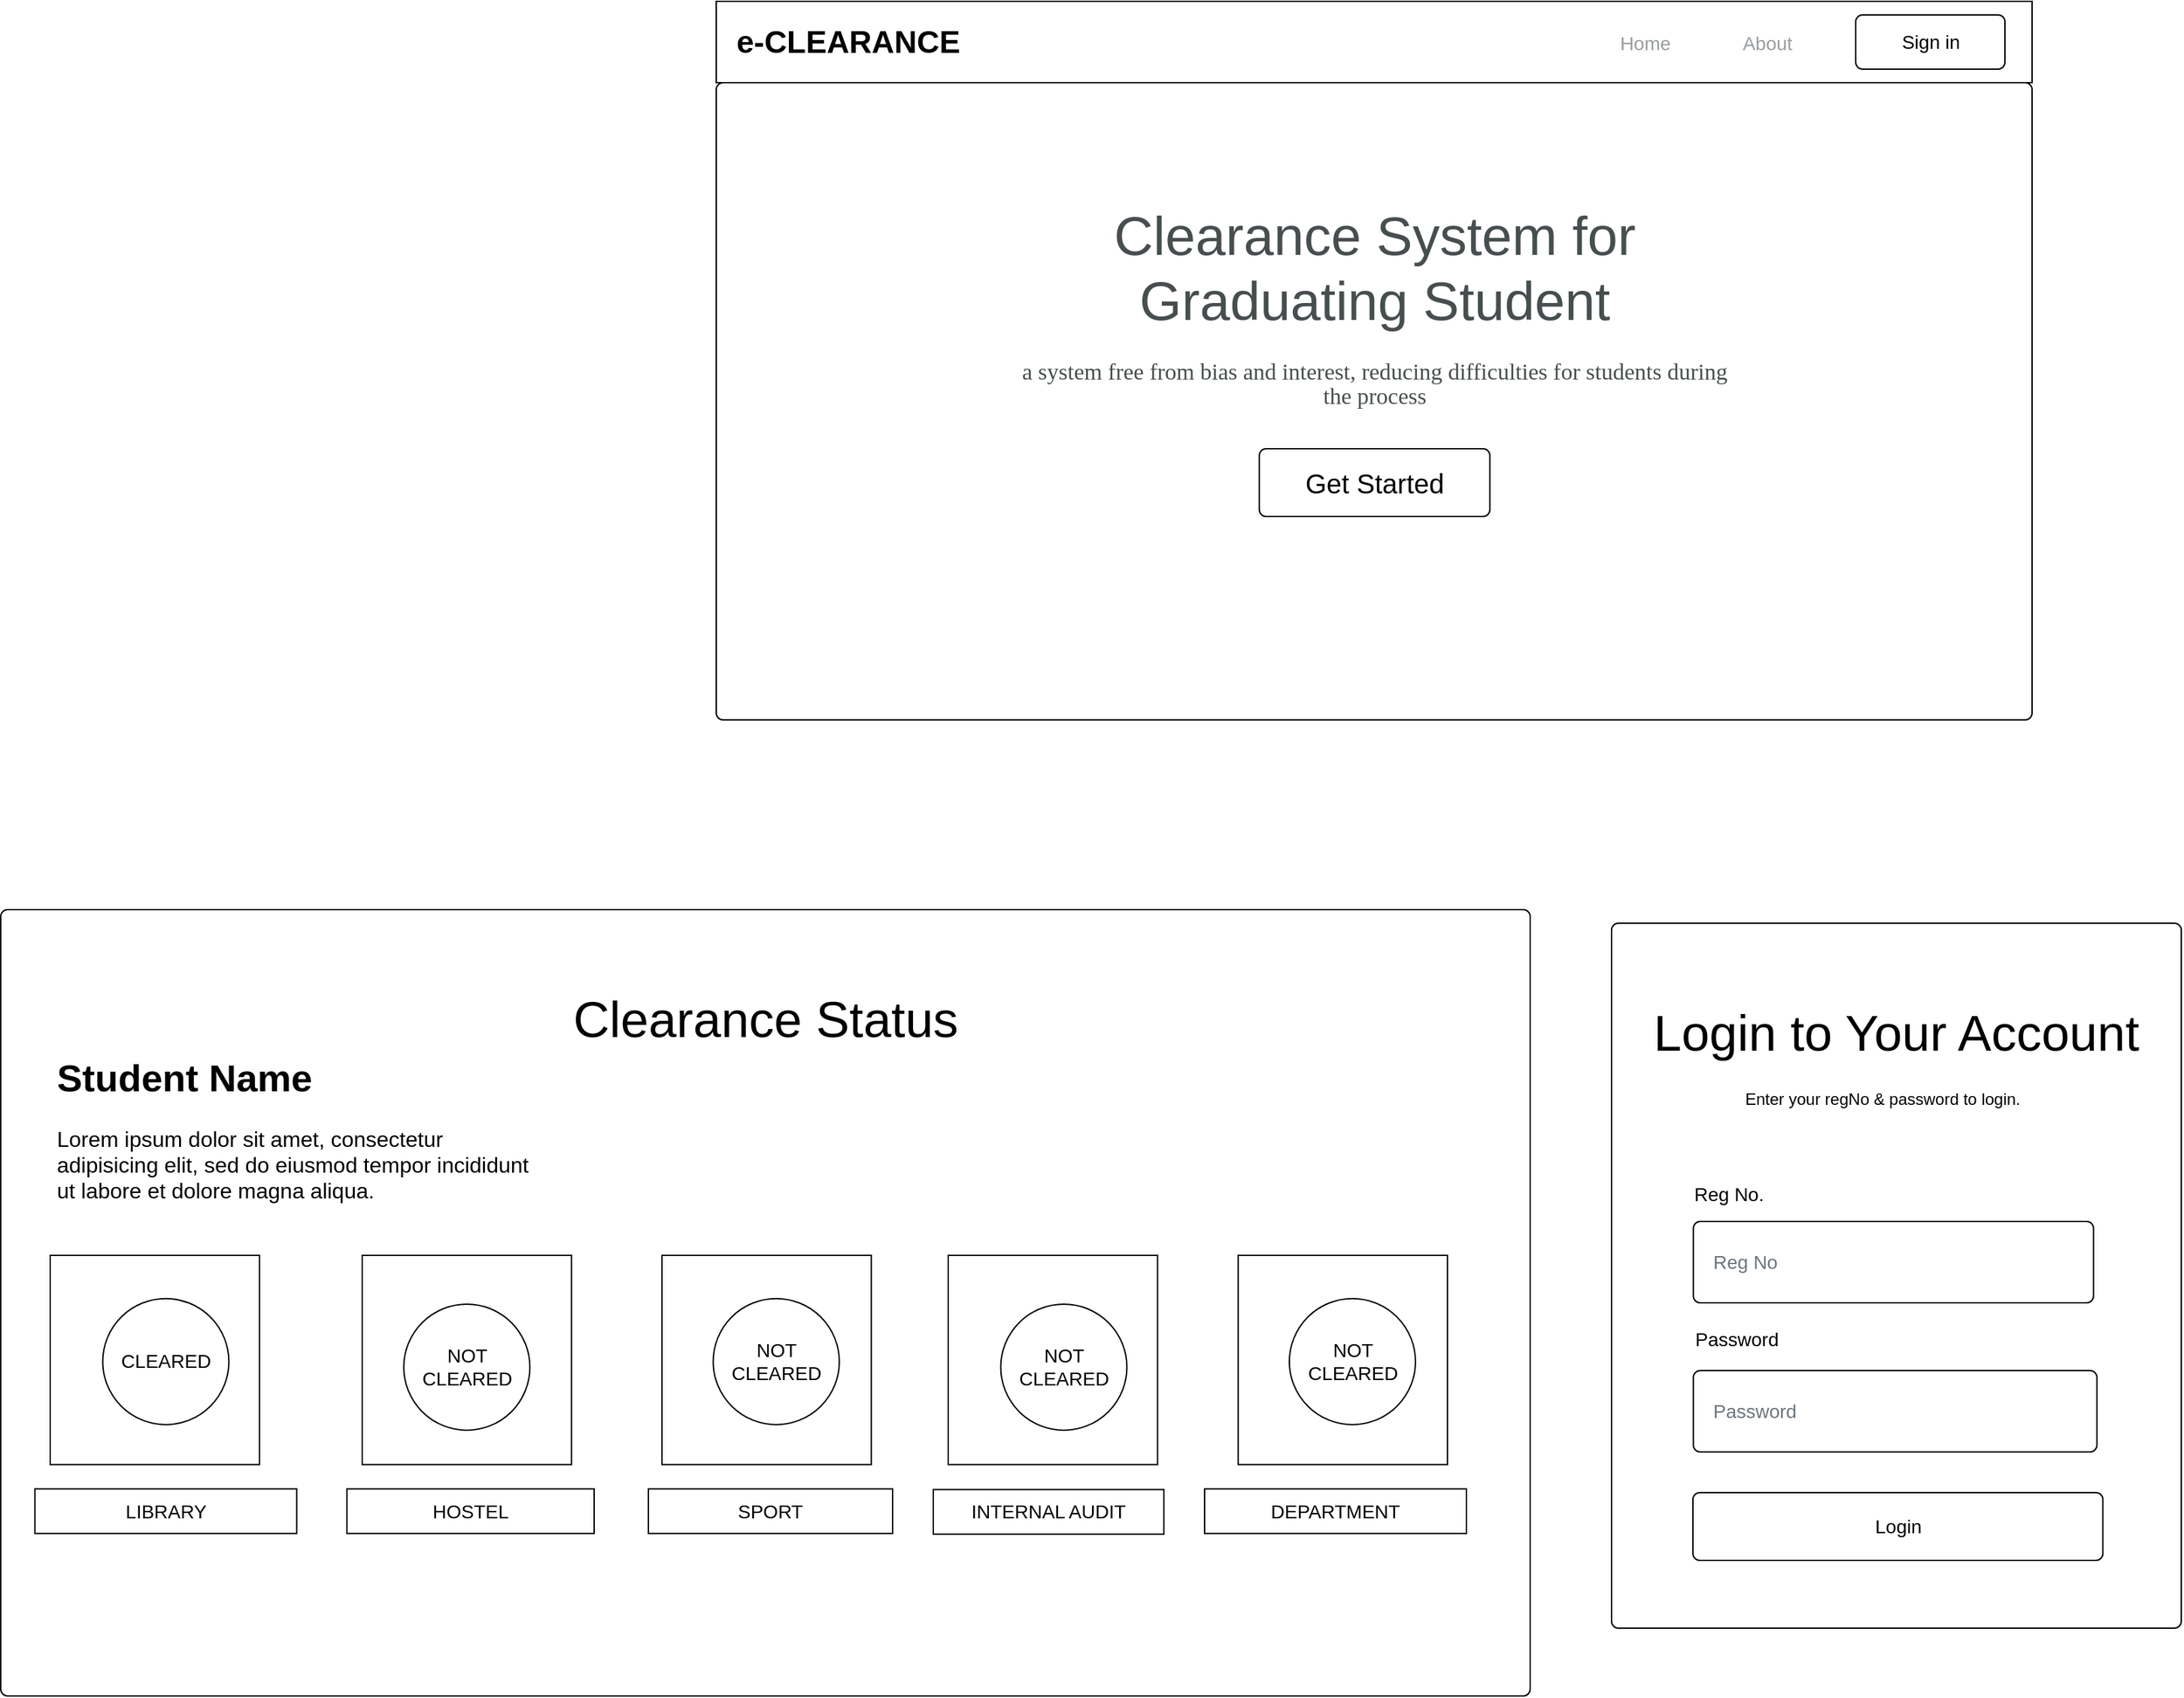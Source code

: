 <mxfile version="13.9.9" type="device"><diagram name="Page-1" id="c9db0220-8083-56f3-ca83-edcdcd058819"><mxGraphModel dx="3369" dy="1215" grid="1" gridSize="10" guides="1" tooltips="1" connect="1" arrows="1" fold="1" page="1" pageScale="1.5" pageWidth="826" pageHeight="1169" background="#ffffff" math="0" shadow="0"><root><mxCell id="0" style=";html=1;"/><mxCell id="1" style=";html=1;" parent="0"/><mxCell id="BM7EaDVrK565p-_FQdqV-48" value="" style="html=1;shadow=0;dashed=0;shape=mxgraph.bootstrap.rrect;rSize=5;html=1;whiteSpace=wrap;align=center;spacing=15;fontSize=14;verticalAlign=top;spacingTop=40;fillColor=none;" parent="1" vertex="1"><mxGeometry x="130" y="100" width="970" height="470" as="geometry"/></mxCell><mxCell id="BM7EaDVrK565p-_FQdqV-41" value="&lt;b&gt;&lt;font style=&quot;font-size: 23px&quot;&gt;e-CLEARANCE&lt;/font&gt;&lt;/b&gt;" style="html=1;shadow=0;dashed=0;fontSize=16;align=left;spacing=15;fillColor=none;" parent="1" vertex="1"><mxGeometry x="130" y="40" width="970" height="60" as="geometry"/></mxCell><mxCell id="BM7EaDVrK565p-_FQdqV-43" value="Home" style="fillColor=none;strokeColor=none;fontSize=14;fontColor=#9A9DA0;align=center;" parent="BM7EaDVrK565p-_FQdqV-41" vertex="1"><mxGeometry width="70" height="40" relative="1" as="geometry"><mxPoint x="650" y="10" as="offset"/></mxGeometry></mxCell><mxCell id="eco-gutj8FAyUNhjs2tB-2" value="About" style="fillColor=none;strokeColor=none;fontSize=14;fontColor=#9A9DA0;align=center;" parent="BM7EaDVrK565p-_FQdqV-41" vertex="1"><mxGeometry x="740" y="10" width="70" height="40" as="geometry"/></mxCell><mxCell id="FvKPmc3XuZIBw_qeqPG_-1" value="&lt;font color=&quot;#000000&quot; style=&quot;font-size: 14px;&quot;&gt;&lt;span style=&quot;font-size: 14px;&quot;&gt;Sign in&lt;/span&gt;&lt;/font&gt;" style="html=1;shadow=0;dashed=0;shape=mxgraph.bootstrap.rrect;rSize=5;fontSize=14;fontColor=#1CA5B8;fillColor=none;" parent="BM7EaDVrK565p-_FQdqV-41" vertex="1"><mxGeometry x="840" y="10" width="110" height="40" as="geometry"/></mxCell><mxCell id="97ganRUcsxhfd1aJ40h8-1" value="&lt;br&gt;&lt;br&gt;&lt;div&gt;&lt;span style=&quot;font-size: 40px ; color: rgb(71 , 78 , 79) ; font-family: &amp;#34;helvetica&amp;#34;&quot;&gt;Clearance System for Graduating Student&lt;/span&gt;&lt;br&gt;&lt;/div&gt;&lt;span style=&quot;color: rgb(71 , 78 , 79) ; font-family: &amp;#34;helvetica&amp;#34; ; font-size: 17px ; font-style: normal ; font-weight: 400 ; letter-spacing: normal ; text-indent: 0px ; text-transform: none ; word-spacing: 0px ; display: inline ; float: none&quot;&gt;&lt;span lang=&quot;EN-US&quot; style=&quot;line-height: 107% ; font-family: &amp;#34;times new roman&amp;#34; , serif&quot;&gt;&lt;br&gt;&lt;div&gt;&lt;span&gt;a system free from&amp;nbsp;&lt;/span&gt;&lt;span&gt;bias and interest, reducing difficulties for students during the process&lt;/span&gt;&lt;/div&gt;&lt;/span&gt;&lt;/span&gt;" style="text;html=1;align=center;verticalAlign=middle;whiteSpace=wrap;rounded=0;" parent="1" vertex="1"><mxGeometry x="346.64" y="170" width="536.72" height="160" as="geometry"/></mxCell><mxCell id="97ganRUcsxhfd1aJ40h8-2" value="&lt;font style=&quot;font-size: 20px&quot; color=&quot;#000000&quot;&gt;Get Started&lt;/font&gt;" style="html=1;shadow=0;dashed=0;shape=mxgraph.bootstrap.rrect;rSize=5;fontSize=14;fontColor=#1CA5B8;fillColor=none;" parent="1" vertex="1"><mxGeometry x="530.31" y="370" width="170" height="50" as="geometry"/></mxCell><mxCell id="AfZ26Ua7JJM-muGSnrNk-1" value="&lt;span style=&quot;font-size: 37px&quot;&gt;Login to Your Account&lt;/span&gt;&lt;br&gt;&lt;div style=&quot;text-align: left ; font-size: 17px&quot;&gt;&lt;br&gt;&lt;/div&gt;" style="html=1;shadow=0;dashed=0;shape=mxgraph.bootstrap.rrect;rSize=5;html=1;whiteSpace=wrap;align=center;spacing=15;fontSize=14;verticalAlign=top;spacingTop=40;fillColor=none;" parent="1" vertex="1"><mxGeometry x="790" y="720" width="420" height="520" as="geometry"/></mxCell><mxCell id="AfZ26Ua7JJM-muGSnrNk-2" value="Reg No" style="html=1;shadow=0;dashed=0;shape=mxgraph.bootstrap.rrect;rSize=5;fillColor=none;align=left;spacing=15;fontSize=14;fontColor=#6C767D;" parent="1" vertex="1"><mxGeometry x="850.31" y="940" width="295" height="60" as="geometry"/></mxCell><mxCell id="AfZ26Ua7JJM-muGSnrNk-3" value="Password" style="html=1;shadow=0;dashed=0;shape=mxgraph.bootstrap.rrect;rSize=5;fillColor=none;align=left;spacing=15;fontSize=14;fontColor=#6C767D;" parent="1" vertex="1"><mxGeometry x="850.31" y="1050" width="297.5" height="60" as="geometry"/></mxCell><mxCell id="AfZ26Ua7JJM-muGSnrNk-4" value="Login" style="html=1;shadow=0;dashed=0;shape=mxgraph.bootstrap.rrect;rSize=5;align=center;fontSize=14;fillColor=none;" parent="1" vertex="1"><mxGeometry x="850" y="1140" width="302.19" height="50" as="geometry"/></mxCell><mxCell id="AfZ26Ua7JJM-muGSnrNk-5" value="&lt;font style=&quot;font-size: 14px&quot;&gt;Reg No.&lt;/font&gt;" style="text;html=1;strokeColor=none;fillColor=none;align=left;verticalAlign=middle;whiteSpace=wrap;rounded=0;" parent="1" vertex="1"><mxGeometry x="849.06" y="910" width="108.75" height="20" as="geometry"/></mxCell><mxCell id="AfZ26Ua7JJM-muGSnrNk-6" value="&lt;font style=&quot;font-size: 14px&quot;&gt;Password&lt;/font&gt;" style="text;html=1;strokeColor=none;fillColor=none;align=center;verticalAlign=middle;whiteSpace=wrap;rounded=0;" parent="1" vertex="1"><mxGeometry x="827.81" y="1017" width="108.75" height="20" as="geometry"/></mxCell><mxCell id="AfZ26Ua7JJM-muGSnrNk-7" value="Enter your regNo &amp;amp; password to login." style="text;align=center;verticalAlign=middle;rounded=0;whiteSpace=wrap;html=1;" parent="1" vertex="1"><mxGeometry x="820" y="840" width="340" height="20" as="geometry"/></mxCell><mxCell id="FvKPmc3XuZIBw_qeqPG_-26" value="" style="group" parent="1" vertex="1" connectable="0"><mxGeometry x="-260" y="710" width="990" height="580" as="geometry"/></mxCell><mxCell id="97ganRUcsxhfd1aJ40h8-5" value="&lt;span style=&quot;font-size: 37px&quot;&gt;Clearance Status&lt;/span&gt;" style="html=1;shadow=0;dashed=0;shape=mxgraph.bootstrap.rrect;rSize=5;html=1;whiteSpace=wrap;align=center;spacing=15;fontSize=14;verticalAlign=top;spacingTop=40;fillColor=none;" parent="FvKPmc3XuZIBw_qeqPG_-26" vertex="1"><mxGeometry x="-137.45" width="1127.45" height="580" as="geometry"/></mxCell><mxCell id="FvKPmc3XuZIBw_qeqPG_-9" value="SPORT" style="rounded=0;whiteSpace=wrap;html=1;fontSize=14;" parent="FvKPmc3XuZIBw_qeqPG_-26" vertex="1"><mxGeometry x="340" y="427.26" width="180" height="32.9" as="geometry"/></mxCell><mxCell id="FvKPmc3XuZIBw_qeqPG_-10" value="LIBRARY" style="rounded=0;whiteSpace=wrap;html=1;fontSize=14;" parent="FvKPmc3XuZIBw_qeqPG_-26" vertex="1"><mxGeometry x="-112.26" y="427.255" width="193" height="32.904" as="geometry"/></mxCell><mxCell id="FvKPmc3XuZIBw_qeqPG_-11" value="HOSTEL" style="rounded=0;whiteSpace=wrap;html=1;fontSize=14;" parent="FvKPmc3XuZIBw_qeqPG_-26" vertex="1"><mxGeometry x="117.74" y="427.26" width="182.26" height="32.9" as="geometry"/></mxCell><mxCell id="FvKPmc3XuZIBw_qeqPG_-13" value="&lt;h1&gt;Student Name&lt;/h1&gt;&lt;p&gt;&lt;font style=&quot;font-size: 16px&quot;&gt;Lorem ipsum dolor sit amet, consectetur adipisicing elit, sed do eiusmod tempor incididunt ut labore et dolore magna aliqua.&lt;/font&gt;&lt;/p&gt;" style="text;html=1;strokeColor=none;fillColor=none;spacing=5;spacingTop=-20;whiteSpace=wrap;overflow=hidden;rounded=0;fontSize=14;" parent="FvKPmc3XuZIBw_qeqPG_-26" vertex="1"><mxGeometry x="-101" y="98.712" width="360.0" height="156.293" as="geometry"/></mxCell><mxCell id="FvKPmc3XuZIBw_qeqPG_-14" value="" style="whiteSpace=wrap;html=1;aspect=fixed;fontSize=14;" parent="FvKPmc3XuZIBw_qeqPG_-26" vertex="1"><mxGeometry x="350" y="255.003" width="154.298" height="154.298" as="geometry"/></mxCell><mxCell id="FvKPmc3XuZIBw_qeqPG_-18" value="" style="whiteSpace=wrap;html=1;aspect=fixed;fontSize=14;" parent="FvKPmc3XuZIBw_qeqPG_-26" vertex="1"><mxGeometry x="-101.0" y="255.003" width="154.298" height="154.298" as="geometry"/></mxCell><mxCell id="FvKPmc3XuZIBw_qeqPG_-19" value="" style="whiteSpace=wrap;html=1;aspect=fixed;fontSize=14;" parent="FvKPmc3XuZIBw_qeqPG_-26" vertex="1"><mxGeometry x="129" y="255.004" width="154.298" height="154.298" as="geometry"/></mxCell><mxCell id="FvKPmc3XuZIBw_qeqPG_-20" value="" style="whiteSpace=wrap;html=1;aspect=fixed;fontSize=14;" parent="FvKPmc3XuZIBw_qeqPG_-26" vertex="1"><mxGeometry x="561.0" y="255.004" width="154.298" height="154.298" as="geometry"/></mxCell><mxCell id="FvKPmc3XuZIBw_qeqPG_-21" value="INTERNAL AUDIT" style="rounded=0;whiteSpace=wrap;html=1;fontSize=14;" parent="FvKPmc3XuZIBw_qeqPG_-26" vertex="1"><mxGeometry x="550" y="427.75" width="170" height="32.9" as="geometry"/></mxCell><mxCell id="FvKPmc3XuZIBw_qeqPG_-22" value="NOT&lt;br&gt;CLEARED" style="ellipse;whiteSpace=wrap;html=1;aspect=fixed;fontSize=14;" parent="FvKPmc3XuZIBw_qeqPG_-26" vertex="1"><mxGeometry x="387.75" y="286.878" width="92.975" height="92.975" as="geometry"/></mxCell><mxCell id="FvKPmc3XuZIBw_qeqPG_-23" value="CLEARED" style="ellipse;whiteSpace=wrap;html=1;aspect=fixed;fontSize=14;" parent="FvKPmc3XuZIBw_qeqPG_-26" vertex="1"><mxGeometry x="-62.25" y="286.878" width="92.975" height="92.975" as="geometry"/></mxCell><mxCell id="FvKPmc3XuZIBw_qeqPG_-24" value="NOT &lt;br&gt;CLEARED" style="ellipse;whiteSpace=wrap;html=1;aspect=fixed;fontSize=14;" parent="FvKPmc3XuZIBw_qeqPG_-26" vertex="1"><mxGeometry x="159.66" y="290.993" width="92.975" height="92.975" as="geometry"/></mxCell><mxCell id="FvKPmc3XuZIBw_qeqPG_-25" value="NOT &lt;br&gt;CLEARED" style="ellipse;whiteSpace=wrap;html=1;aspect=fixed;fontSize=14;" parent="FvKPmc3XuZIBw_qeqPG_-26" vertex="1"><mxGeometry x="599.75" y="290.993" width="92.975" height="92.975" as="geometry"/></mxCell><mxCell id="IIHZ8qdSFzS4B43RpO5h-1" value="DEPARTMENT" style="rounded=0;whiteSpace=wrap;html=1;fontSize=14;" vertex="1" parent="FvKPmc3XuZIBw_qeqPG_-26"><mxGeometry x="750" y="427.259" width="193" height="32.904" as="geometry"/></mxCell><mxCell id="IIHZ8qdSFzS4B43RpO5h-2" value="" style="whiteSpace=wrap;html=1;aspect=fixed;fontSize=14;" vertex="1" parent="FvKPmc3XuZIBw_qeqPG_-26"><mxGeometry x="774.75" y="255.003" width="154.298" height="154.298" as="geometry"/></mxCell><mxCell id="IIHZ8qdSFzS4B43RpO5h-3" value="NOT&lt;br&gt;CLEARED" style="ellipse;whiteSpace=wrap;html=1;aspect=fixed;fontSize=14;" vertex="1" parent="FvKPmc3XuZIBw_qeqPG_-26"><mxGeometry x="812.5" y="286.878" width="92.975" height="92.975" as="geometry"/></mxCell></root></mxGraphModel></diagram></mxfile>